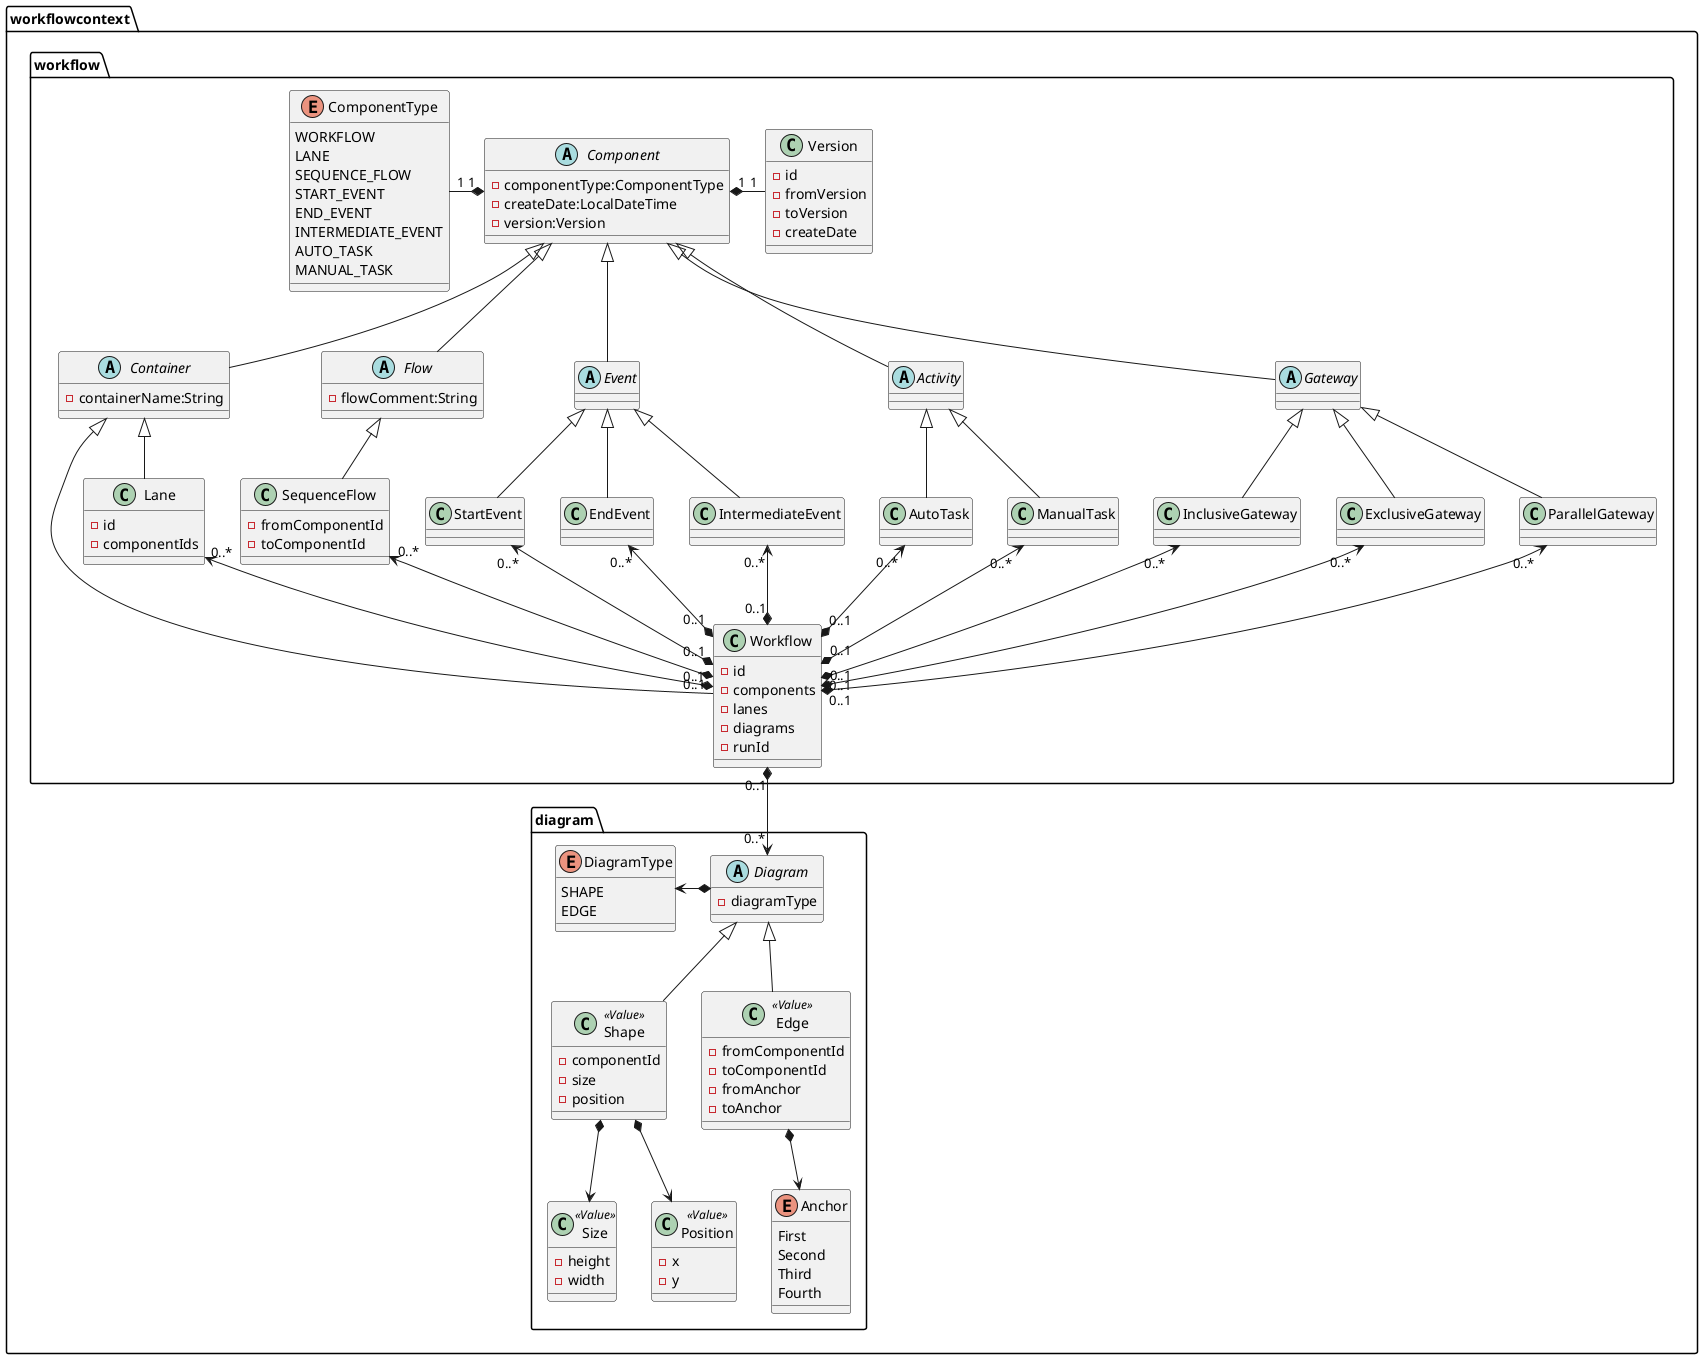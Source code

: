@startuml
package workflowcontext.workflow{
 abstract class Component {
 - componentType:ComponentType
 - createDate:LocalDateTime
 - version:Version
}

abstract class Container {
    - containerName:String
}
abstract class Flow {
    - flowComment:String
}
abstract class Event {
}
abstract class Activity {
}
abstract class Gateway {
}
enum ComponentType{
  WORKFLOW
  LANE
  SEQUENCE_FLOW
  START_EVENT
  END_EVENT
  INTERMEDIATE_EVENT
  AUTO_TASK
  MANUAL_TASK
}
class Version{
    - id
    - fromVersion
    - toVersion
    - createDate
}
  Component <|-- Flow
  Component <|-- Event
  Component <|-- Activity
  Component <|-- Gateway
  Component <|-- Container
  ComponentType "1"-*"1" Component
  Component "1"*-"1" Version

class Workflow {
    - id
    - components
    - lanes
    - diagrams
    - runId
}
  Container <|-- Workflow
class Lane{
    - id
    - componentIds
}
  Container <|-- Lane
class StartEvent{

}
class EndEvent{

}
class IntermediateEvent{

}
  Event <|-- StartEvent
  Event <|-- IntermediateEvent
  Event <|-- EndEvent

class AutoTask{

}
class ManualTask{

}

 Activity <|-- AutoTask
 Activity <|-- ManualTask

class InclusiveGateway{

}
class ExclusiveGateway{

}
class ParallelGateway{

}
 Gateway <|-- InclusiveGateway
 Gateway <|-- ExclusiveGateway
 Gateway <|-- ParallelGateway

class SequenceFlow{
    - fromComponentId
    - toComponentId
}
 Flow <|-- SequenceFlow

  Lane                  "0..*"<--*"0..1" Workflow
  SequenceFlow          "0..*"<--*"0..1" Workflow
  StartEvent            "0..*"<--*"0..1" Workflow
  EndEvent              "0..*"<--*"0..1" Workflow
  IntermediateEvent     "0..*"<--*"0..1" Workflow
  AutoTask              "0..*"<--*"0..1" Workflow
  ManualTask            "0..*"<--*"0..1" Workflow
  InclusiveGateway      "0..*"<--*"0..1" Workflow
  ExclusiveGateway      "0..*"<--*"0..1" Workflow
  ParallelGateway       "0..*"<--*"0..1" Workflow

}


package workflowcontext.diagram{

abstract class Diagram{
    - diagramType
}
enum DiagramType{
    SHAPE
    EDGE
}

class Shape <<Value>>{
    - componentId
    - size
    - position
}
class Edge<<Value>>{
    - fromComponentId
    - toComponentId
    - fromAnchor
    - toAnchor
}

class Size<<Value>>{
    - height
    - width
}
class Position<<Value>>{
    - x
    - y
}

enum Anchor{
    First
    Second
    Third
    Fourth
}
 DiagramType <-* Diagram

 Diagram <|-- Shape
 Diagram <|-- Edge

 Shape *--> Size
 Shape *--> Position

 Edge *--> Anchor
}

 Workflow "0..1"*-->"0..*" Diagram
@enduml